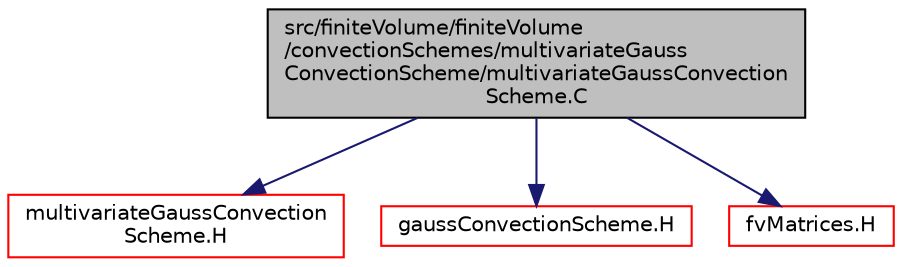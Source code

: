 digraph "src/finiteVolume/finiteVolume/convectionSchemes/multivariateGaussConvectionScheme/multivariateGaussConvectionScheme.C"
{
  bgcolor="transparent";
  edge [fontname="Helvetica",fontsize="10",labelfontname="Helvetica",labelfontsize="10"];
  node [fontname="Helvetica",fontsize="10",shape=record];
  Node1 [label="src/finiteVolume/finiteVolume\l/convectionSchemes/multivariateGauss\lConvectionScheme/multivariateGaussConvection\lScheme.C",height=0.2,width=0.4,color="black", fillcolor="grey75", style="filled", fontcolor="black"];
  Node1 -> Node2 [color="midnightblue",fontsize="10",style="solid",fontname="Helvetica"];
  Node2 [label="multivariateGaussConvection\lScheme.H",height=0.2,width=0.4,color="red",URL="$a05802.html"];
  Node1 -> Node3 [color="midnightblue",fontsize="10",style="solid",fontname="Helvetica"];
  Node3 [label="gaussConvectionScheme.H",height=0.2,width=0.4,color="red",URL="$a05799.html"];
  Node1 -> Node4 [color="midnightblue",fontsize="10",style="solid",fontname="Helvetica"];
  Node4 [label="fvMatrices.H",height=0.2,width=0.4,color="red",URL="$a05966.html",tooltip="A special matrix type and solver, designed for finite volume solutions of scalar equations. "];
}
